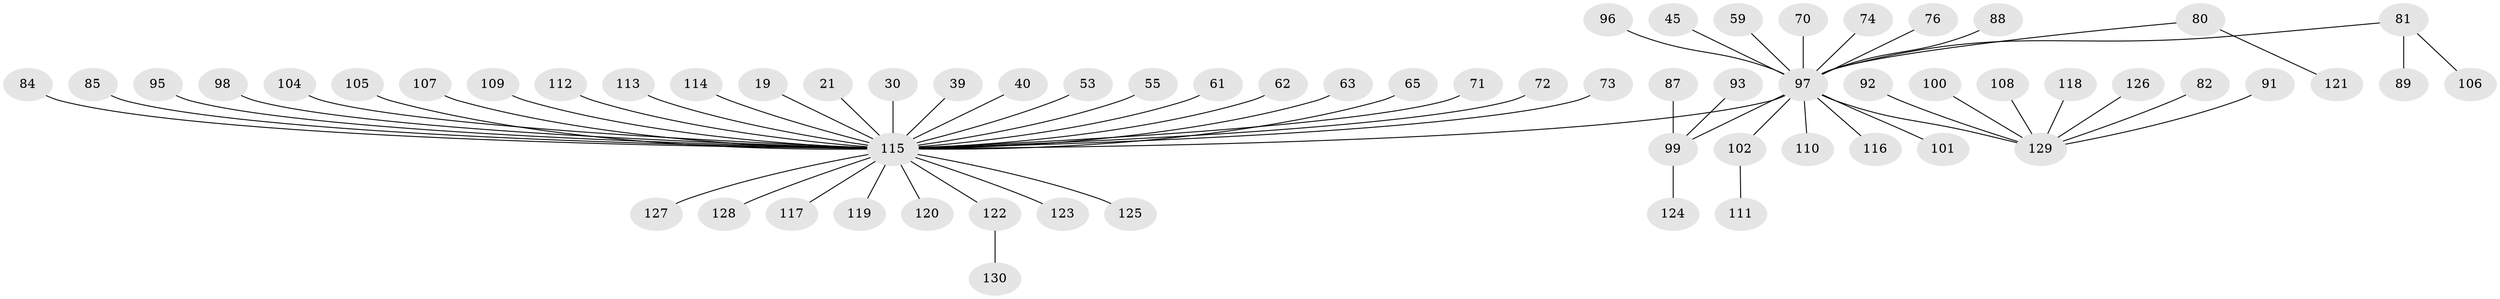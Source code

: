 // original degree distribution, {15: 0.007692307692307693, 18: 0.007692307692307693, 13: 0.007692307692307693, 3: 0.06153846153846154, 4: 0.038461538461538464, 1: 0.6461538461538462, 9: 0.007692307692307693, 5: 0.038461538461538464, 2: 0.17692307692307693, 6: 0.007692307692307693}
// Generated by graph-tools (version 1.1) at 2025/48/03/09/25 04:48:20]
// undirected, 65 vertices, 64 edges
graph export_dot {
graph [start="1"]
  node [color=gray90,style=filled];
  19;
  21;
  30;
  39;
  40;
  45;
  53;
  55;
  59;
  61;
  62;
  63 [super="+58"];
  65;
  70;
  71;
  72;
  73;
  74;
  76;
  80;
  81 [super="+35+52+57+68+75"];
  82;
  84;
  85;
  87;
  88;
  89;
  91;
  92;
  93;
  95;
  96;
  97 [super="+37+48+43+44+46"];
  98;
  99 [super="+69+78+67+83"];
  100;
  101 [super="+51+77"];
  102;
  104 [super="+32"];
  105;
  106;
  107 [super="+66"];
  108;
  109;
  110;
  111;
  112;
  113;
  114;
  115 [super="+9+20+10+27+103+6+11+13+42"];
  116 [super="+60"];
  117;
  118;
  119;
  120 [super="+64"];
  121;
  122 [super="+90"];
  123;
  124;
  125;
  126;
  127;
  128;
  129 [super="+54+56+86+94+79"];
  130;
  19 -- 115;
  21 -- 115;
  30 -- 115;
  39 -- 115;
  40 -- 115;
  45 -- 97;
  53 -- 115;
  55 -- 115;
  59 -- 97;
  61 -- 115;
  62 -- 115;
  63 -- 115;
  65 -- 115;
  70 -- 97;
  71 -- 115;
  72 -- 115;
  73 -- 115;
  74 -- 97;
  76 -- 97;
  80 -- 121;
  80 -- 97;
  81 -- 89;
  81 -- 97;
  81 -- 106;
  82 -- 129;
  84 -- 115;
  85 -- 115;
  87 -- 99;
  88 -- 97;
  91 -- 129;
  92 -- 129;
  93 -- 99;
  95 -- 115;
  96 -- 97;
  97 -- 129;
  97 -- 110;
  97 -- 102;
  97 -- 115 [weight=2];
  97 -- 99;
  97 -- 101;
  97 -- 116;
  98 -- 115;
  99 -- 124;
  100 -- 129;
  102 -- 111;
  104 -- 115;
  105 -- 115;
  107 -- 115;
  108 -- 129;
  109 -- 115;
  112 -- 115;
  113 -- 115;
  114 -- 115;
  115 -- 128;
  115 -- 117;
  115 -- 125;
  115 -- 123;
  115 -- 127;
  115 -- 119;
  115 -- 122;
  115 -- 120;
  118 -- 129;
  122 -- 130;
  126 -- 129;
}
